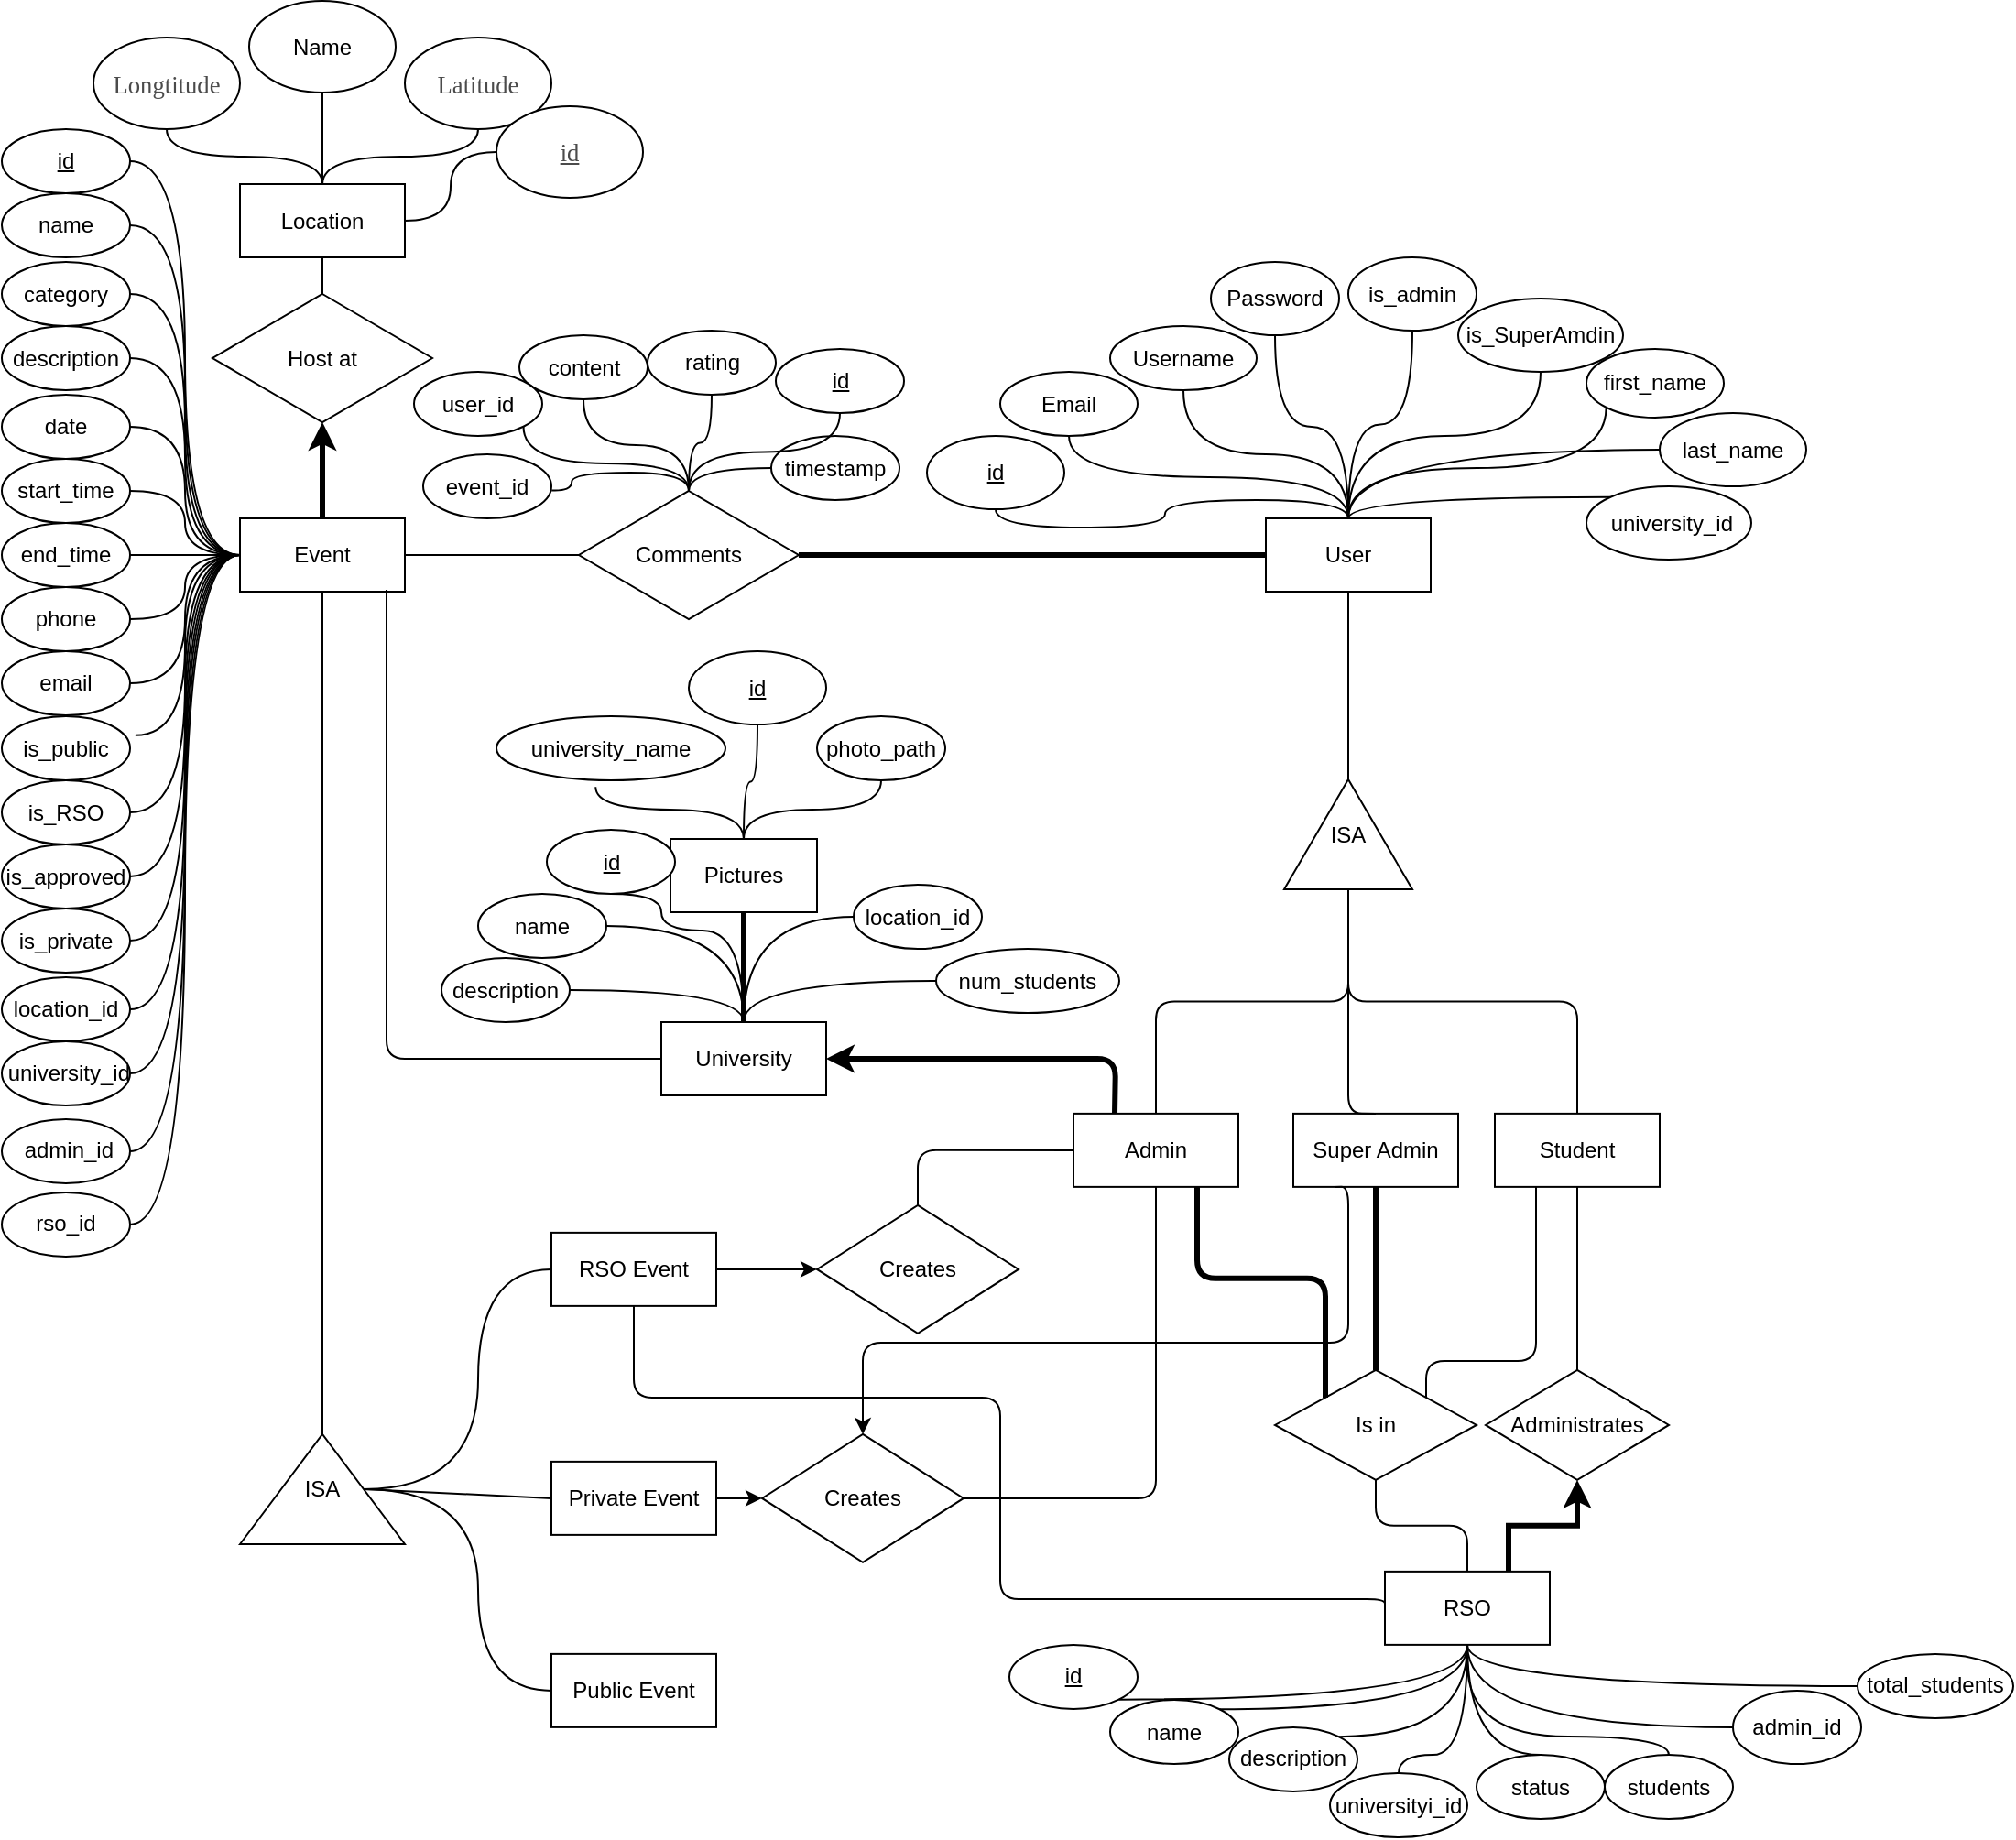 <mxfile version="14.6.1" type="github">
  <diagram id="n__AT01gdNv5Tcwq3zgV" name="Page-1">
    <mxGraphModel dx="1673" dy="867" grid="1" gridSize="10" guides="1" tooltips="1" connect="1" arrows="1" fold="1" page="1" pageScale="1" pageWidth="850" pageHeight="1100" math="0" shadow="0">
      <root>
        <mxCell id="0" />
        <mxCell id="1" parent="0" />
        <mxCell id="HFHnMpVE2H_I2ADA_7cu-1" value="Location" style="rounded=0;whiteSpace=wrap;html=1;" parent="1" vertex="1">
          <mxGeometry x="350" y="242.5" width="90" height="40" as="geometry" />
        </mxCell>
        <mxCell id="xkHRu5mZXhB25lOGi500-82" style="edgeStyle=elbowEdgeStyle;rounded=0;orthogonalLoop=1;jettySize=auto;elbow=vertical;html=1;entryX=0.5;entryY=1;entryDx=0;entryDy=0;strokeWidth=3;fillColor=#001933;" parent="1" source="HFHnMpVE2H_I2ADA_7cu-2" target="HFHnMpVE2H_I2ADA_7cu-18" edge="1">
          <mxGeometry relative="1" as="geometry" />
        </mxCell>
        <mxCell id="HFHnMpVE2H_I2ADA_7cu-2" value="Event" style="rounded=0;whiteSpace=wrap;html=1;" parent="1" vertex="1">
          <mxGeometry x="350" y="425" width="90" height="40" as="geometry" />
        </mxCell>
        <mxCell id="HFHnMpVE2H_I2ADA_7cu-4" value="Public Event" style="rounded=0;whiteSpace=wrap;html=1;" parent="1" vertex="1">
          <mxGeometry x="520" y="1044.94" width="90" height="40" as="geometry" />
        </mxCell>
        <mxCell id="HFHnMpVE2H_I2ADA_7cu-5" style="edgeStyle=orthogonalEdgeStyle;rounded=0;orthogonalLoop=1;jettySize=auto;html=1;fillColor=#001933;" parent="1" source="HFHnMpVE2H_I2ADA_7cu-6" target="HFHnMpVE2H_I2ADA_7cu-21" edge="1">
          <mxGeometry relative="1" as="geometry" />
        </mxCell>
        <mxCell id="HFHnMpVE2H_I2ADA_7cu-6" value="RSO Event" style="rounded=0;whiteSpace=wrap;html=1;" parent="1" vertex="1">
          <mxGeometry x="520" y="814.94" width="90" height="40" as="geometry" />
        </mxCell>
        <mxCell id="HFHnMpVE2H_I2ADA_7cu-7" value="Admin" style="rounded=0;whiteSpace=wrap;html=1;" parent="1" vertex="1">
          <mxGeometry x="805" y="749.94" width="90" height="40" as="geometry" />
        </mxCell>
        <mxCell id="HFHnMpVE2H_I2ADA_7cu-9" value="Private Event" style="rounded=0;whiteSpace=wrap;html=1;" parent="1" vertex="1">
          <mxGeometry x="520" y="939.94" width="90" height="40" as="geometry" />
        </mxCell>
        <mxCell id="HFHnMpVE2H_I2ADA_7cu-10" value="User" style="rounded=0;whiteSpace=wrap;html=1;" parent="1" vertex="1">
          <mxGeometry x="910" y="425" width="90" height="40" as="geometry" />
        </mxCell>
        <mxCell id="HFHnMpVE2H_I2ADA_7cu-11" value="Super Admin" style="rounded=0;whiteSpace=wrap;html=1;" parent="1" vertex="1">
          <mxGeometry x="925" y="749.94" width="90" height="40" as="geometry" />
        </mxCell>
        <mxCell id="HFHnMpVE2H_I2ADA_7cu-12" value="Student" style="rounded=0;whiteSpace=wrap;html=1;" parent="1" vertex="1">
          <mxGeometry x="1035" y="749.94" width="90" height="40" as="geometry" />
        </mxCell>
        <mxCell id="HFHnMpVE2H_I2ADA_7cu-13" style="edgeStyle=orthogonalEdgeStyle;rounded=0;orthogonalLoop=1;jettySize=auto;html=1;entryX=0.5;entryY=1;entryDx=0;entryDy=0;exitX=0.75;exitY=0;exitDx=0;exitDy=0;strokeWidth=3;" parent="1" source="HFHnMpVE2H_I2ADA_7cu-14" target="HFHnMpVE2H_I2ADA_7cu-23" edge="1">
          <mxGeometry relative="1" as="geometry" />
        </mxCell>
        <mxCell id="HFHnMpVE2H_I2ADA_7cu-14" value="RSO" style="rounded=0;whiteSpace=wrap;html=1;" parent="1" vertex="1">
          <mxGeometry x="975" y="999.94" width="90" height="40" as="geometry" />
        </mxCell>
        <mxCell id="HFHnMpVE2H_I2ADA_7cu-15" value="University" style="rounded=0;whiteSpace=wrap;html=1;" parent="1" vertex="1">
          <mxGeometry x="580" y="700" width="90" height="40" as="geometry" />
        </mxCell>
        <mxCell id="HFHnMpVE2H_I2ADA_7cu-16" value="ISA" style="triangle;whiteSpace=wrap;html=1;direction=north;" parent="1" vertex="1">
          <mxGeometry x="350" y="924.94" width="90" height="60.06" as="geometry" />
        </mxCell>
        <mxCell id="HFHnMpVE2H_I2ADA_7cu-17" value="ISA" style="triangle;whiteSpace=wrap;html=1;direction=north;" parent="1" vertex="1">
          <mxGeometry x="920" y="567.5" width="70" height="60" as="geometry" />
        </mxCell>
        <mxCell id="HFHnMpVE2H_I2ADA_7cu-18" value="Host at" style="rhombus;whiteSpace=wrap;html=1;" parent="1" vertex="1">
          <mxGeometry x="335" y="302.5" width="120" height="70" as="geometry" />
        </mxCell>
        <mxCell id="HFHnMpVE2H_I2ADA_7cu-19" value="Comments" style="rhombus;whiteSpace=wrap;html=1;" parent="1" vertex="1">
          <mxGeometry x="535" y="410" width="120" height="70" as="geometry" />
        </mxCell>
        <mxCell id="HFHnMpVE2H_I2ADA_7cu-20" value="Creates" style="rhombus;whiteSpace=wrap;html=1;" parent="1" vertex="1">
          <mxGeometry x="635" y="924.94" width="110" height="70" as="geometry" />
        </mxCell>
        <mxCell id="HFHnMpVE2H_I2ADA_7cu-21" value="Creates" style="rhombus;whiteSpace=wrap;html=1;" parent="1" vertex="1">
          <mxGeometry x="665" y="799.94" width="110" height="70" as="geometry" />
        </mxCell>
        <mxCell id="HFHnMpVE2H_I2ADA_7cu-22" value="Is in" style="rhombus;whiteSpace=wrap;html=1;" parent="1" vertex="1">
          <mxGeometry x="915" y="889.94" width="110" height="60" as="geometry" />
        </mxCell>
        <mxCell id="HFHnMpVE2H_I2ADA_7cu-23" value="Administrates" style="rhombus;whiteSpace=wrap;html=1;" parent="1" vertex="1">
          <mxGeometry x="1030" y="889.94" width="100" height="60" as="geometry" />
        </mxCell>
        <mxCell id="HFHnMpVE2H_I2ADA_7cu-25" value="&lt;span style=&quot;font-family: &amp;#34;noto_regular&amp;#34; ; color: rgb(75 , 75 , 75) ; font-size: 10pt&quot;&gt;Longtitude&lt;/span&gt;" style="ellipse;whiteSpace=wrap;html=1;" parent="1" vertex="1">
          <mxGeometry x="270" y="162.5" width="80" height="50" as="geometry" />
        </mxCell>
        <mxCell id="HFHnMpVE2H_I2ADA_7cu-26" value="&lt;span style=&quot;font-family: &amp;#34;noto_regular&amp;#34; ; color: rgb(75 , 75 , 75) ; font-size: 10pt&quot;&gt;Latitude&lt;/span&gt;" style="ellipse;whiteSpace=wrap;html=1;" parent="1" vertex="1">
          <mxGeometry x="440" y="162.5" width="80" height="50" as="geometry" />
        </mxCell>
        <mxCell id="HFHnMpVE2H_I2ADA_7cu-30" value="Email" style="ellipse;whiteSpace=wrap;html=1;" parent="1" vertex="1">
          <mxGeometry x="765" y="345" width="75" height="35" as="geometry" />
        </mxCell>
        <mxCell id="HFHnMpVE2H_I2ADA_7cu-32" value="Username" style="ellipse;whiteSpace=wrap;html=1;" parent="1" vertex="1">
          <mxGeometry x="825" y="320" width="80" height="35" as="geometry" />
        </mxCell>
        <mxCell id="HFHnMpVE2H_I2ADA_7cu-33" value="&lt;u&gt;id&lt;/u&gt;" style="ellipse;whiteSpace=wrap;html=1;" parent="1" vertex="1">
          <mxGeometry x="725" y="380" width="75" height="40" as="geometry" />
        </mxCell>
        <mxCell id="HFHnMpVE2H_I2ADA_7cu-34" value="Name" style="ellipse;whiteSpace=wrap;html=1;" parent="1" vertex="1">
          <mxGeometry x="355" y="142.5" width="80" height="50" as="geometry" />
        </mxCell>
        <mxCell id="HFHnMpVE2H_I2ADA_7cu-35" value="Password" style="ellipse;whiteSpace=wrap;html=1;" parent="1" vertex="1">
          <mxGeometry x="880" y="285" width="70" height="40" as="geometry" />
        </mxCell>
        <mxCell id="HFHnMpVE2H_I2ADA_7cu-36" style="edgeStyle=orthogonalEdgeStyle;rounded=0;orthogonalLoop=1;jettySize=auto;html=1;exitX=0.5;exitY=1;exitDx=0;exitDy=0;" parent="1" edge="1">
          <mxGeometry relative="1" as="geometry">
            <mxPoint x="280" y="345" as="sourcePoint" />
            <mxPoint x="280" y="345" as="targetPoint" />
          </mxGeometry>
        </mxCell>
        <mxCell id="HFHnMpVE2H_I2ADA_7cu-37" value="" style="endArrow=none;html=1;exitX=0.5;exitY=0;exitDx=0;exitDy=0;entryX=0.5;entryY=1;entryDx=0;entryDy=0;edgeStyle=orthogonalEdgeStyle;curved=1;" parent="1" source="HFHnMpVE2H_I2ADA_7cu-10" target="HFHnMpVE2H_I2ADA_7cu-32" edge="1">
          <mxGeometry width="50" height="50" relative="1" as="geometry">
            <mxPoint x="505" y="495" as="sourcePoint" />
            <mxPoint x="555" y="445" as="targetPoint" />
          </mxGeometry>
        </mxCell>
        <mxCell id="HFHnMpVE2H_I2ADA_7cu-38" value="" style="endArrow=none;html=1;exitX=0.5;exitY=0;exitDx=0;exitDy=0;entryX=0.5;entryY=1;entryDx=0;entryDy=0;edgeStyle=orthogonalEdgeStyle;curved=1;" parent="1" source="HFHnMpVE2H_I2ADA_7cu-10" target="HFHnMpVE2H_I2ADA_7cu-35" edge="1">
          <mxGeometry width="50" height="50" relative="1" as="geometry">
            <mxPoint x="925" y="435" as="sourcePoint" />
            <mxPoint x="960" y="345" as="targetPoint" />
          </mxGeometry>
        </mxCell>
        <mxCell id="HFHnMpVE2H_I2ADA_7cu-39" value="" style="endArrow=none;html=1;exitX=0.5;exitY=1;exitDx=0;exitDy=0;entryX=0.5;entryY=0;entryDx=0;entryDy=0;edgeStyle=orthogonalEdgeStyle;curved=1;" parent="1" source="HFHnMpVE2H_I2ADA_7cu-30" target="HFHnMpVE2H_I2ADA_7cu-10" edge="1">
          <mxGeometry width="50" height="50" relative="1" as="geometry">
            <mxPoint x="795" y="365" as="sourcePoint" />
            <mxPoint x="830" y="275" as="targetPoint" />
          </mxGeometry>
        </mxCell>
        <mxCell id="HFHnMpVE2H_I2ADA_7cu-40" value="" style="endArrow=none;html=1;exitX=0.5;exitY=1;exitDx=0;exitDy=0;entryX=0.5;entryY=0;entryDx=0;entryDy=0;edgeStyle=orthogonalEdgeStyle;curved=1;" parent="1" source="HFHnMpVE2H_I2ADA_7cu-33" target="HFHnMpVE2H_I2ADA_7cu-10" edge="1">
          <mxGeometry width="50" height="50" relative="1" as="geometry">
            <mxPoint x="755" y="415" as="sourcePoint" />
            <mxPoint x="790" y="325" as="targetPoint" />
          </mxGeometry>
        </mxCell>
        <mxCell id="HFHnMpVE2H_I2ADA_7cu-41" value="" style="endArrow=none;html=1;exitX=0.5;exitY=0;exitDx=0;exitDy=0;entryX=0.5;entryY=1;entryDx=0;entryDy=0;edgeStyle=orthogonalEdgeStyle;curved=1;" parent="1" source="HFHnMpVE2H_I2ADA_7cu-1" target="HFHnMpVE2H_I2ADA_7cu-34" edge="1">
          <mxGeometry width="50" height="50" relative="1" as="geometry">
            <mxPoint x="280" y="252.5" as="sourcePoint" />
            <mxPoint x="315" y="162.5" as="targetPoint" />
          </mxGeometry>
        </mxCell>
        <mxCell id="HFHnMpVE2H_I2ADA_7cu-42" value="" style="endArrow=none;html=1;exitX=0.5;exitY=0;exitDx=0;exitDy=0;entryX=0.5;entryY=1;entryDx=0;entryDy=0;edgeStyle=orthogonalEdgeStyle;curved=1;" parent="1" source="HFHnMpVE2H_I2ADA_7cu-1" target="HFHnMpVE2H_I2ADA_7cu-26" edge="1">
          <mxGeometry width="50" height="50" relative="1" as="geometry">
            <mxPoint x="450" y="252.5" as="sourcePoint" />
            <mxPoint x="485" y="162.5" as="targetPoint" />
          </mxGeometry>
        </mxCell>
        <mxCell id="HFHnMpVE2H_I2ADA_7cu-43" value="" style="endArrow=none;html=1;exitX=0.5;exitY=0;exitDx=0;exitDy=0;edgeStyle=orthogonalEdgeStyle;curved=1;entryX=0.5;entryY=1;entryDx=0;entryDy=0;" parent="1" source="HFHnMpVE2H_I2ADA_7cu-1" target="HFHnMpVE2H_I2ADA_7cu-25" edge="1">
          <mxGeometry width="50" height="50" relative="1" as="geometry">
            <mxPoint x="240" y="282.5" as="sourcePoint" />
            <mxPoint x="340" y="222.5" as="targetPoint" />
          </mxGeometry>
        </mxCell>
        <mxCell id="HFHnMpVE2H_I2ADA_7cu-44" value="" style="endArrow=none;html=1;exitX=0.5;exitY=0;exitDx=0;exitDy=0;entryX=0.5;entryY=1;entryDx=0;entryDy=0;edgeStyle=orthogonalEdgeStyle;curved=1;" parent="1" source="HFHnMpVE2H_I2ADA_7cu-18" target="HFHnMpVE2H_I2ADA_7cu-1" edge="1">
          <mxGeometry width="50" height="50" relative="1" as="geometry">
            <mxPoint x="520" y="242.5" as="sourcePoint" />
            <mxPoint x="555" y="152.5" as="targetPoint" />
          </mxGeometry>
        </mxCell>
        <mxCell id="HFHnMpVE2H_I2ADA_7cu-46" value="" style="endArrow=none;html=1;exitX=1;exitY=0.5;exitDx=0;exitDy=0;entryX=0;entryY=0.5;entryDx=0;entryDy=0;edgeStyle=orthogonalEdgeStyle;curved=1;" parent="1" source="vq5s8mBlksLQqWaTSrM9-59" target="HFHnMpVE2H_I2ADA_7cu-2" edge="1">
          <mxGeometry width="50" height="50" relative="1" as="geometry">
            <mxPoint x="265" y="285.0" as="sourcePoint" />
            <mxPoint x="315" y="260" as="targetPoint" />
          </mxGeometry>
        </mxCell>
        <mxCell id="HFHnMpVE2H_I2ADA_7cu-47" value="" style="endArrow=none;html=1;exitX=0;exitY=0.5;exitDx=0;exitDy=0;entryX=1;entryY=0.5;entryDx=0;entryDy=0;edgeStyle=orthogonalEdgeStyle;curved=1;" parent="1" source="HFHnMpVE2H_I2ADA_7cu-2" target="vq5s8mBlksLQqWaTSrM9-58" edge="1">
          <mxGeometry width="50" height="50" relative="1" as="geometry">
            <mxPoint x="310" y="410" as="sourcePoint" />
            <mxPoint x="260" y="335" as="targetPoint" />
          </mxGeometry>
        </mxCell>
        <mxCell id="HFHnMpVE2H_I2ADA_7cu-48" value="" style="endArrow=none;html=1;exitX=1;exitY=0.5;exitDx=0;exitDy=0;entryX=0;entryY=0.5;entryDx=0;entryDy=0;edgeStyle=orthogonalEdgeStyle;curved=1;" parent="1" source="vq5s8mBlksLQqWaTSrM9-57" target="HFHnMpVE2H_I2ADA_7cu-2" edge="1">
          <mxGeometry width="50" height="50" relative="1" as="geometry">
            <mxPoint x="260" y="390" as="sourcePoint" />
            <mxPoint x="325" y="320" as="targetPoint" />
          </mxGeometry>
        </mxCell>
        <mxCell id="HFHnMpVE2H_I2ADA_7cu-49" value="" style="endArrow=none;html=1;exitX=1;exitY=0.5;exitDx=0;exitDy=0;entryX=0;entryY=0.5;entryDx=0;entryDy=0;edgeStyle=orthogonalEdgeStyle;curved=1;" parent="1" source="vq5s8mBlksLQqWaTSrM9-55" target="HFHnMpVE2H_I2ADA_7cu-2" edge="1">
          <mxGeometry width="50" height="50" relative="1" as="geometry">
            <mxPoint x="270.04" y="479.0" as="sourcePoint" />
            <mxPoint x="365" y="370" as="targetPoint" />
          </mxGeometry>
        </mxCell>
        <mxCell id="HFHnMpVE2H_I2ADA_7cu-50" value="" style="endArrow=none;html=1;exitX=1;exitY=0.5;exitDx=0;exitDy=0;entryX=0;entryY=0.5;entryDx=0;entryDy=0;edgeStyle=orthogonalEdgeStyle;curved=1;" parent="1" source="vq5s8mBlksLQqWaTSrM9-56" target="HFHnMpVE2H_I2ADA_7cu-2" edge="1">
          <mxGeometry width="50" height="50" relative="1" as="geometry">
            <mxPoint x="265" y="445" as="sourcePoint" />
            <mxPoint x="335" y="340" as="targetPoint" />
          </mxGeometry>
        </mxCell>
        <mxCell id="HFHnMpVE2H_I2ADA_7cu-51" value="" style="endArrow=none;html=1;exitX=1;exitY=0.5;exitDx=0;exitDy=0;entryX=0.5;entryY=1;entryDx=0;entryDy=0;edgeStyle=orthogonalEdgeStyle;curved=1;" parent="1" source="HFHnMpVE2H_I2ADA_7cu-16" target="HFHnMpVE2H_I2ADA_7cu-2" edge="1">
          <mxGeometry width="50" height="50" relative="1" as="geometry">
            <mxPoint x="370" y="450" as="sourcePoint" />
            <mxPoint x="405" y="360" as="targetPoint" />
          </mxGeometry>
        </mxCell>
        <mxCell id="HFHnMpVE2H_I2ADA_7cu-52" value="" style="endArrow=none;html=1;exitX=1;exitY=0.5;exitDx=0;exitDy=0;edgeStyle=orthogonalEdgeStyle;curved=1;" parent="1" source="HFHnMpVE2H_I2ADA_7cu-2" target="HFHnMpVE2H_I2ADA_7cu-19" edge="1">
          <mxGeometry width="50" height="50" relative="1" as="geometry">
            <mxPoint x="480" y="410" as="sourcePoint" />
            <mxPoint x="515" y="320" as="targetPoint" />
          </mxGeometry>
        </mxCell>
        <mxCell id="HFHnMpVE2H_I2ADA_7cu-53" value="" style="endArrow=none;html=1;exitX=1;exitY=0.5;exitDx=0;exitDy=0;entryX=0;entryY=0.5;entryDx=0;entryDy=0;edgeStyle=orthogonalEdgeStyle;curved=1;strokeWidth=3;" parent="1" source="HFHnMpVE2H_I2ADA_7cu-19" target="HFHnMpVE2H_I2ADA_7cu-10" edge="1">
          <mxGeometry width="50" height="50" relative="1" as="geometry">
            <mxPoint x="700" y="390" as="sourcePoint" />
            <mxPoint x="735" y="300" as="targetPoint" />
          </mxGeometry>
        </mxCell>
        <mxCell id="HFHnMpVE2H_I2ADA_7cu-54" value="" style="endArrow=none;html=1;entryX=1;entryY=0.5;entryDx=0;entryDy=0;edgeStyle=orthogonalEdgeStyle;curved=1;exitX=0.5;exitY=1;exitDx=0;exitDy=0;" parent="1" source="HFHnMpVE2H_I2ADA_7cu-10" target="HFHnMpVE2H_I2ADA_7cu-17" edge="1">
          <mxGeometry width="50" height="50" relative="1" as="geometry">
            <mxPoint x="845" y="438" as="sourcePoint" />
            <mxPoint x="875" y="360" as="targetPoint" />
          </mxGeometry>
        </mxCell>
        <mxCell id="HFHnMpVE2H_I2ADA_7cu-55" value="" style="endArrow=none;html=1;exitX=0.5;exitY=0;exitDx=0;exitDy=0;entryX=0;entryY=0.5;entryDx=0;entryDy=0;edgeStyle=orthogonalEdgeStyle;" parent="1" source="HFHnMpVE2H_I2ADA_7cu-11" target="HFHnMpVE2H_I2ADA_7cu-17" edge="1">
          <mxGeometry width="50" height="50" relative="1" as="geometry">
            <mxPoint x="950" y="595" as="sourcePoint" />
            <mxPoint x="985" y="505" as="targetPoint" />
            <Array as="points">
              <mxPoint x="955" y="700" />
              <mxPoint x="955" y="700" />
            </Array>
          </mxGeometry>
        </mxCell>
        <mxCell id="HFHnMpVE2H_I2ADA_7cu-56" value="" style="endArrow=none;html=1;exitX=0.5;exitY=0;exitDx=0;exitDy=0;entryX=0;entryY=0.5;entryDx=0;entryDy=0;edgeStyle=orthogonalEdgeStyle;" parent="1" source="HFHnMpVE2H_I2ADA_7cu-7" target="HFHnMpVE2H_I2ADA_7cu-17" edge="1">
          <mxGeometry width="50" height="50" relative="1" as="geometry">
            <mxPoint x="850" y="595" as="sourcePoint" />
            <mxPoint x="885" y="505" as="targetPoint" />
          </mxGeometry>
        </mxCell>
        <mxCell id="HFHnMpVE2H_I2ADA_7cu-57" value="" style="endArrow=none;html=1;exitX=0.5;exitY=0;exitDx=0;exitDy=0;entryX=0;entryY=0.5;entryDx=0;entryDy=0;edgeStyle=orthogonalEdgeStyle;" parent="1" source="HFHnMpVE2H_I2ADA_7cu-12" target="HFHnMpVE2H_I2ADA_7cu-17" edge="1">
          <mxGeometry width="50" height="50" relative="1" as="geometry">
            <mxPoint x="1070" y="555" as="sourcePoint" />
            <mxPoint x="1105" y="465" as="targetPoint" />
          </mxGeometry>
        </mxCell>
        <mxCell id="HFHnMpVE2H_I2ADA_7cu-58" value="" style="endArrow=none;html=1;exitX=1;exitY=0;exitDx=0;exitDy=0;entryX=0.25;entryY=1;entryDx=0;entryDy=0;edgeStyle=orthogonalEdgeStyle;" parent="1" source="HFHnMpVE2H_I2ADA_7cu-22" target="HFHnMpVE2H_I2ADA_7cu-12" edge="1">
          <mxGeometry width="50" height="50" relative="1" as="geometry">
            <mxPoint x="1045" y="819.94" as="sourcePoint" />
            <mxPoint x="1080" y="729.94" as="targetPoint" />
            <Array as="points">
              <mxPoint x="998" y="884.94" />
              <mxPoint x="1058" y="884.94" />
            </Array>
          </mxGeometry>
        </mxCell>
        <mxCell id="HFHnMpVE2H_I2ADA_7cu-59" value="" style="endArrow=none;html=1;exitX=0.5;exitY=1;exitDx=0;exitDy=0;entryX=0.5;entryY=0;entryDx=0;entryDy=0;edgeStyle=orthogonalEdgeStyle;" parent="1" source="HFHnMpVE2H_I2ADA_7cu-12" target="HFHnMpVE2H_I2ADA_7cu-23" edge="1">
          <mxGeometry width="50" height="50" relative="1" as="geometry">
            <mxPoint x="1115" y="799.94" as="sourcePoint" />
            <mxPoint x="1150" y="709.94" as="targetPoint" />
          </mxGeometry>
        </mxCell>
        <mxCell id="HFHnMpVE2H_I2ADA_7cu-60" value="" style="endArrow=none;html=1;exitX=0.5;exitY=0;exitDx=0;exitDy=0;entryX=0.5;entryY=1;entryDx=0;entryDy=0;edgeStyle=orthogonalEdgeStyle;" parent="1" source="HFHnMpVE2H_I2ADA_7cu-14" target="HFHnMpVE2H_I2ADA_7cu-22" edge="1">
          <mxGeometry width="50" height="50" relative="1" as="geometry">
            <mxPoint x="1045" y="929.94" as="sourcePoint" />
            <mxPoint x="1080" y="839.94" as="targetPoint" />
          </mxGeometry>
        </mxCell>
        <mxCell id="HFHnMpVE2H_I2ADA_7cu-65" value="" style="endArrow=none;html=1;exitX=0.5;exitY=0;exitDx=0;exitDy=0;entryX=0.5;entryY=1;entryDx=0;entryDy=0;edgeStyle=orthogonalEdgeStyle;fillColor=#001933;strokeWidth=3;" parent="1" source="HFHnMpVE2H_I2ADA_7cu-22" target="HFHnMpVE2H_I2ADA_7cu-11" edge="1">
          <mxGeometry width="50" height="50" relative="1" as="geometry">
            <mxPoint x="915" y="819.94" as="sourcePoint" />
            <mxPoint x="950" y="729.94" as="targetPoint" />
          </mxGeometry>
        </mxCell>
        <mxCell id="HFHnMpVE2H_I2ADA_7cu-66" value="" style="endArrow=none;html=1;exitX=0;exitY=0.5;exitDx=0;exitDy=0;entryX=0.5;entryY=1;entryDx=0;entryDy=0;edgeStyle=orthogonalEdgeStyle;" parent="1" source="HFHnMpVE2H_I2ADA_7cu-14" target="HFHnMpVE2H_I2ADA_7cu-6" edge="1">
          <mxGeometry width="50" height="50" relative="1" as="geometry">
            <mxPoint x="635" y="814.94" as="sourcePoint" />
            <mxPoint x="585" y="724.94" as="targetPoint" />
            <Array as="points">
              <mxPoint x="975" y="1014.94" />
              <mxPoint x="765" y="1014.94" />
              <mxPoint x="765" y="904.94" />
              <mxPoint x="565" y="904.94" />
            </Array>
          </mxGeometry>
        </mxCell>
        <mxCell id="vq5s8mBlksLQqWaTSrM9-9" value="" style="endArrow=classic;html=1;entryX=1;entryY=0.5;entryDx=0;entryDy=0;exitX=0.25;exitY=0;exitDx=0;exitDy=0;bold=1;fillColor=#001933;strokeWidth=3;" parent="1" source="HFHnMpVE2H_I2ADA_7cu-7" target="HFHnMpVE2H_I2ADA_7cu-15" edge="1">
          <mxGeometry width="50" height="50" relative="1" as="geometry">
            <mxPoint x="850" y="750" as="sourcePoint" />
            <mxPoint x="890" y="585" as="targetPoint" />
            <Array as="points">
              <mxPoint x="828" y="720" />
            </Array>
          </mxGeometry>
        </mxCell>
        <mxCell id="vq5s8mBlksLQqWaTSrM9-10" value="" style="endArrow=none;html=1;exitX=0.75;exitY=1;exitDx=0;exitDy=0;entryX=0;entryY=0;entryDx=0;entryDy=0;edgeStyle=orthogonalEdgeStyle;strokeWidth=3;" parent="1" source="HFHnMpVE2H_I2ADA_7cu-7" target="HFHnMpVE2H_I2ADA_7cu-22" edge="1">
          <mxGeometry width="50" height="50" relative="1" as="geometry">
            <mxPoint x="845" y="779.94" as="sourcePoint" />
            <mxPoint x="895" y="729.94" as="targetPoint" />
          </mxGeometry>
        </mxCell>
        <mxCell id="vq5s8mBlksLQqWaTSrM9-12" value="" style="endArrow=classic;html=1;exitX=1;exitY=0.5;exitDx=0;exitDy=0;entryX=0;entryY=0.5;entryDx=0;entryDy=0;" parent="1" source="HFHnMpVE2H_I2ADA_7cu-9" target="HFHnMpVE2H_I2ADA_7cu-20" edge="1">
          <mxGeometry width="50" height="50" relative="1" as="geometry">
            <mxPoint x="725" y="964.94" as="sourcePoint" />
            <mxPoint x="775" y="914.94" as="targetPoint" />
          </mxGeometry>
        </mxCell>
        <mxCell id="vq5s8mBlksLQqWaTSrM9-17" value="" style="endArrow=none;html=1;exitX=0.5;exitY=1;exitDx=0;exitDy=0;entryX=0;entryY=0.5;entryDx=0;entryDy=0;edgeStyle=orthogonalEdgeStyle;curved=1;" parent="1" source="HFHnMpVE2H_I2ADA_7cu-16" target="HFHnMpVE2H_I2ADA_7cu-6" edge="1">
          <mxGeometry width="50" height="50" relative="1" as="geometry">
            <mxPoint x="725" y="1064.94" as="sourcePoint" />
            <mxPoint x="775" y="1014.94" as="targetPoint" />
          </mxGeometry>
        </mxCell>
        <mxCell id="vq5s8mBlksLQqWaTSrM9-18" value="" style="endArrow=none;html=1;exitX=0.5;exitY=1;exitDx=0;exitDy=0;entryX=0;entryY=0.5;entryDx=0;entryDy=0;" parent="1" source="HFHnMpVE2H_I2ADA_7cu-16" target="HFHnMpVE2H_I2ADA_7cu-9" edge="1">
          <mxGeometry width="50" height="50" relative="1" as="geometry">
            <mxPoint x="725" y="1064.94" as="sourcePoint" />
            <mxPoint x="775" y="1014.94" as="targetPoint" />
          </mxGeometry>
        </mxCell>
        <mxCell id="vq5s8mBlksLQqWaTSrM9-20" value="" style="endArrow=none;html=1;exitX=0.5;exitY=1;exitDx=0;exitDy=0;entryX=0;entryY=0.5;entryDx=0;entryDy=0;edgeStyle=orthogonalEdgeStyle;curved=1;" parent="1" source="HFHnMpVE2H_I2ADA_7cu-16" target="HFHnMpVE2H_I2ADA_7cu-4" edge="1">
          <mxGeometry width="50" height="50" relative="1" as="geometry">
            <mxPoint x="725" y="1064.94" as="sourcePoint" />
            <mxPoint x="775" y="1014.94" as="targetPoint" />
          </mxGeometry>
        </mxCell>
        <mxCell id="vq5s8mBlksLQqWaTSrM9-21" value="" style="endArrow=none;html=1;exitX=0.5;exitY=0;exitDx=0;exitDy=0;entryX=0;entryY=0.5;entryDx=0;entryDy=0;edgeStyle=orthogonalEdgeStyle;" parent="1" source="HFHnMpVE2H_I2ADA_7cu-21" target="HFHnMpVE2H_I2ADA_7cu-7" edge="1">
          <mxGeometry width="50" height="50" relative="1" as="geometry">
            <mxPoint x="725" y="1064.94" as="sourcePoint" />
            <mxPoint x="775" y="1014.94" as="targetPoint" />
            <Array as="points">
              <mxPoint x="720" y="770" />
            </Array>
          </mxGeometry>
        </mxCell>
        <mxCell id="vq5s8mBlksLQqWaTSrM9-22" value="" style="endArrow=none;html=1;exitX=1;exitY=0.5;exitDx=0;exitDy=0;entryX=0.5;entryY=1;entryDx=0;entryDy=0;" parent="1" source="HFHnMpVE2H_I2ADA_7cu-20" target="HFHnMpVE2H_I2ADA_7cu-7" edge="1">
          <mxGeometry width="50" height="50" relative="1" as="geometry">
            <mxPoint x="725" y="1064.94" as="sourcePoint" />
            <mxPoint x="775" y="1014.94" as="targetPoint" />
            <Array as="points">
              <mxPoint x="850" y="959.94" />
            </Array>
          </mxGeometry>
        </mxCell>
        <mxCell id="vq5s8mBlksLQqWaTSrM9-23" value="" style="endArrow=classic;html=1;exitX=0.25;exitY=1;exitDx=0;exitDy=0;entryX=0.5;entryY=0;entryDx=0;entryDy=0;edgeStyle=orthogonalEdgeStyle;" parent="1" source="HFHnMpVE2H_I2ADA_7cu-11" target="HFHnMpVE2H_I2ADA_7cu-20" edge="1">
          <mxGeometry width="50" height="50" relative="1" as="geometry">
            <mxPoint x="265" y="884.94" as="sourcePoint" />
            <mxPoint x="315" y="834.94" as="targetPoint" />
            <Array as="points">
              <mxPoint x="955" y="789.94" />
              <mxPoint x="955" y="874.94" />
              <mxPoint x="690" y="874.94" />
            </Array>
          </mxGeometry>
        </mxCell>
        <mxCell id="vq5s8mBlksLQqWaTSrM9-24" value="" style="endArrow=none;html=1;entryX=0;entryY=0.5;entryDx=0;entryDy=0;" parent="1" target="HFHnMpVE2H_I2ADA_7cu-15" edge="1">
          <mxGeometry width="50" height="50" relative="1" as="geometry">
            <mxPoint x="430" y="464" as="sourcePoint" />
            <mxPoint x="428" y="700" as="targetPoint" />
            <Array as="points">
              <mxPoint x="430" y="720" />
            </Array>
          </mxGeometry>
        </mxCell>
        <mxCell id="vq5s8mBlksLQqWaTSrM9-25" value="is_admin" style="ellipse;whiteSpace=wrap;html=1;" parent="1" vertex="1">
          <mxGeometry x="955" y="282.5" width="70" height="40" as="geometry" />
        </mxCell>
        <mxCell id="vq5s8mBlksLQqWaTSrM9-26" value="is_SuperAmdin" style="ellipse;whiteSpace=wrap;html=1;" parent="1" vertex="1">
          <mxGeometry x="1015" y="305" width="90" height="40" as="geometry" />
        </mxCell>
        <mxCell id="vq5s8mBlksLQqWaTSrM9-29" value="" style="endArrow=none;html=1;exitX=0.5;exitY=0;exitDx=0;exitDy=0;entryX=0.5;entryY=1;entryDx=0;entryDy=0;edgeStyle=orthogonalEdgeStyle;curved=1;" parent="1" source="HFHnMpVE2H_I2ADA_7cu-10" target="vq5s8mBlksLQqWaTSrM9-25" edge="1">
          <mxGeometry width="50" height="50" relative="1" as="geometry">
            <mxPoint x="825" y="465" as="sourcePoint" />
            <mxPoint x="875" y="415" as="targetPoint" />
          </mxGeometry>
        </mxCell>
        <mxCell id="vq5s8mBlksLQqWaTSrM9-30" value="" style="endArrow=none;html=1;entryX=0.5;entryY=1;entryDx=0;entryDy=0;edgeStyle=orthogonalEdgeStyle;curved=1;" parent="1" target="vq5s8mBlksLQqWaTSrM9-26" edge="1">
          <mxGeometry width="50" height="50" relative="1" as="geometry">
            <mxPoint x="955" y="425" as="sourcePoint" />
            <mxPoint x="1155" y="435" as="targetPoint" />
            <Array as="points">
              <mxPoint x="955" y="380" />
              <mxPoint x="1060" y="380" />
            </Array>
          </mxGeometry>
        </mxCell>
        <mxCell id="vq5s8mBlksLQqWaTSrM9-32" value="location_id" style="ellipse;whiteSpace=wrap;html=1;" parent="1" vertex="1">
          <mxGeometry x="685" y="625" width="70" height="35" as="geometry" />
        </mxCell>
        <mxCell id="vq5s8mBlksLQqWaTSrM9-34" value="photo_path" style="ellipse;whiteSpace=wrap;html=1;" parent="1" vertex="1">
          <mxGeometry x="665" y="533" width="70" height="35" as="geometry" />
        </mxCell>
        <mxCell id="vq5s8mBlksLQqWaTSrM9-35" value="university_name" style="ellipse;whiteSpace=wrap;html=1;" parent="1" vertex="1">
          <mxGeometry x="490" y="533" width="125" height="35" as="geometry" />
        </mxCell>
        <mxCell id="vq5s8mBlksLQqWaTSrM9-36" value="num_students" style="ellipse;whiteSpace=wrap;html=1;" parent="1" vertex="1">
          <mxGeometry x="730" y="660" width="100" height="35" as="geometry" />
        </mxCell>
        <mxCell id="vq5s8mBlksLQqWaTSrM9-38" value="total_students" style="ellipse;whiteSpace=wrap;html=1;" parent="1" vertex="1">
          <mxGeometry x="1233" y="1044.94" width="85" height="35.06" as="geometry" />
        </mxCell>
        <mxCell id="vq5s8mBlksLQqWaTSrM9-39" value="admin_id" style="ellipse;whiteSpace=wrap;html=1;" parent="1" vertex="1">
          <mxGeometry x="1165" y="1065" width="70" height="40" as="geometry" />
        </mxCell>
        <mxCell id="vq5s8mBlksLQqWaTSrM9-40" value="students" style="ellipse;whiteSpace=wrap;html=1;" parent="1" vertex="1">
          <mxGeometry x="1095" y="1100" width="70" height="35" as="geometry" />
        </mxCell>
        <mxCell id="vq5s8mBlksLQqWaTSrM9-41" value="universityi_id" style="ellipse;whiteSpace=wrap;html=1;" parent="1" vertex="1">
          <mxGeometry x="945" y="1110" width="75" height="35" as="geometry" />
        </mxCell>
        <mxCell id="vq5s8mBlksLQqWaTSrM9-42" value="description" style="ellipse;whiteSpace=wrap;html=1;" parent="1" vertex="1">
          <mxGeometry x="890" y="1084.94" width="70" height="35" as="geometry" />
        </mxCell>
        <mxCell id="vq5s8mBlksLQqWaTSrM9-43" value="name" style="ellipse;whiteSpace=wrap;html=1;" parent="1" vertex="1">
          <mxGeometry x="825" y="1070" width="70" height="35" as="geometry" />
        </mxCell>
        <mxCell id="vq5s8mBlksLQqWaTSrM9-44" value="&lt;u&gt;id&lt;/u&gt;" style="ellipse;whiteSpace=wrap;html=1;" parent="1" vertex="1">
          <mxGeometry x="770" y="1039.94" width="70" height="35" as="geometry" />
        </mxCell>
        <mxCell id="vq5s8mBlksLQqWaTSrM9-45" value="name" style="ellipse;whiteSpace=wrap;html=1;" parent="1" vertex="1">
          <mxGeometry x="480" y="630" width="70" height="35" as="geometry" />
        </mxCell>
        <mxCell id="vq5s8mBlksLQqWaTSrM9-46" value="description" style="ellipse;whiteSpace=wrap;html=1;" parent="1" vertex="1">
          <mxGeometry x="460" y="665" width="70" height="35" as="geometry" />
        </mxCell>
        <mxCell id="vq5s8mBlksLQqWaTSrM9-47" value="is_RSO" style="ellipse;whiteSpace=wrap;html=1;" parent="1" vertex="1">
          <mxGeometry x="220" y="568" width="70" height="35" as="geometry" />
        </mxCell>
        <mxCell id="vq5s8mBlksLQqWaTSrM9-49" value="is_public" style="ellipse;whiteSpace=wrap;html=1;" parent="1" vertex="1">
          <mxGeometry x="220" y="533" width="70" height="35" as="geometry" />
        </mxCell>
        <mxCell id="vq5s8mBlksLQqWaTSrM9-50" value="email" style="ellipse;whiteSpace=wrap;html=1;" parent="1" vertex="1">
          <mxGeometry x="220" y="497.5" width="70" height="35" as="geometry" />
        </mxCell>
        <mxCell id="vq5s8mBlksLQqWaTSrM9-51" value="phone" style="ellipse;whiteSpace=wrap;html=1;" parent="1" vertex="1">
          <mxGeometry x="220" y="462.5" width="70" height="35" as="geometry" />
        </mxCell>
        <mxCell id="vq5s8mBlksLQqWaTSrM9-53" value="end_time" style="ellipse;whiteSpace=wrap;html=1;" parent="1" vertex="1">
          <mxGeometry x="220" y="427.5" width="70" height="35" as="geometry" />
        </mxCell>
        <mxCell id="vq5s8mBlksLQqWaTSrM9-54" value="start_time" style="ellipse;whiteSpace=wrap;html=1;" parent="1" vertex="1">
          <mxGeometry x="220" y="392.5" width="70" height="35" as="geometry" />
        </mxCell>
        <mxCell id="vq5s8mBlksLQqWaTSrM9-55" value="date" style="ellipse;whiteSpace=wrap;html=1;" parent="1" vertex="1">
          <mxGeometry x="220" y="357.5" width="70" height="35" as="geometry" />
        </mxCell>
        <mxCell id="vq5s8mBlksLQqWaTSrM9-56" value="description" style="ellipse;whiteSpace=wrap;html=1;" parent="1" vertex="1">
          <mxGeometry x="220" y="320" width="70" height="35" as="geometry" />
        </mxCell>
        <mxCell id="vq5s8mBlksLQqWaTSrM9-57" value="category" style="ellipse;whiteSpace=wrap;html=1;" parent="1" vertex="1">
          <mxGeometry x="220" y="285" width="70" height="35" as="geometry" />
        </mxCell>
        <mxCell id="vq5s8mBlksLQqWaTSrM9-58" value="name" style="ellipse;whiteSpace=wrap;html=1;" parent="1" vertex="1">
          <mxGeometry x="220" y="247.5" width="70" height="35" as="geometry" />
        </mxCell>
        <mxCell id="vq5s8mBlksLQqWaTSrM9-59" value="&lt;u&gt;id&lt;/u&gt;" style="ellipse;whiteSpace=wrap;html=1;" parent="1" vertex="1">
          <mxGeometry x="220" y="212.5" width="70" height="35" as="geometry" />
        </mxCell>
        <mxCell id="vq5s8mBlksLQqWaTSrM9-60" value="timestamp" style="ellipse;whiteSpace=wrap;html=1;" parent="1" vertex="1">
          <mxGeometry x="640" y="380" width="70" height="35" as="geometry" />
        </mxCell>
        <mxCell id="vq5s8mBlksLQqWaTSrM9-61" value="rating" style="ellipse;whiteSpace=wrap;html=1;" parent="1" vertex="1">
          <mxGeometry x="572.5" y="322.5" width="70" height="35" as="geometry" />
        </mxCell>
        <mxCell id="vq5s8mBlksLQqWaTSrM9-62" value="content" style="ellipse;whiteSpace=wrap;html=1;" parent="1" vertex="1">
          <mxGeometry x="502.5" y="325" width="70" height="35" as="geometry" />
        </mxCell>
        <mxCell id="vq5s8mBlksLQqWaTSrM9-65" value="Pictures" style="rounded=0;whiteSpace=wrap;html=1;" parent="1" vertex="1">
          <mxGeometry x="585" y="600" width="80" height="40" as="geometry" />
        </mxCell>
        <mxCell id="vq5s8mBlksLQqWaTSrM9-76" value="is_approved" style="ellipse;whiteSpace=wrap;html=1;" parent="1" vertex="1">
          <mxGeometry x="220" y="603" width="70" height="35" as="geometry" />
        </mxCell>
        <mxCell id="vq5s8mBlksLQqWaTSrM9-79" value="" style="endArrow=none;html=1;exitX=0;exitY=0.5;exitDx=0;exitDy=0;entryX=1;entryY=0.5;entryDx=0;entryDy=0;edgeStyle=orthogonalEdgeStyle;curved=1;" parent="1" source="HFHnMpVE2H_I2ADA_7cu-2" target="vq5s8mBlksLQqWaTSrM9-54" edge="1">
          <mxGeometry width="50" height="50" relative="1" as="geometry">
            <mxPoint x="700" y="410" as="sourcePoint" />
            <mxPoint x="750" y="360" as="targetPoint" />
          </mxGeometry>
        </mxCell>
        <mxCell id="vq5s8mBlksLQqWaTSrM9-80" value="" style="endArrow=none;html=1;edgeStyle=orthogonalEdgeStyle;curved=1;entryX=0;entryY=0.5;entryDx=0;entryDy=0;exitX=1;exitY=0.5;exitDx=0;exitDy=0;" parent="1" source="vq5s8mBlksLQqWaTSrM9-76" target="HFHnMpVE2H_I2ADA_7cu-2" edge="1">
          <mxGeometry width="50" height="50" relative="1" as="geometry">
            <mxPoint x="70" y="320" as="sourcePoint" />
            <mxPoint x="120" y="270" as="targetPoint" />
          </mxGeometry>
        </mxCell>
        <mxCell id="vq5s8mBlksLQqWaTSrM9-81" value="" style="endArrow=none;html=1;edgeStyle=orthogonalEdgeStyle;curved=1;exitX=1;exitY=0.5;exitDx=0;exitDy=0;entryX=0;entryY=0.5;entryDx=0;entryDy=0;" parent="1" source="vq5s8mBlksLQqWaTSrM9-47" target="HFHnMpVE2H_I2ADA_7cu-2" edge="1">
          <mxGeometry width="50" height="50" relative="1" as="geometry">
            <mxPoint x="80" y="330" as="sourcePoint" />
            <mxPoint x="130" y="280" as="targetPoint" />
          </mxGeometry>
        </mxCell>
        <mxCell id="vq5s8mBlksLQqWaTSrM9-82" value="" style="endArrow=none;html=1;edgeStyle=orthogonalEdgeStyle;curved=1;exitX=1.042;exitY=0.296;exitDx=0;exitDy=0;exitPerimeter=0;entryX=0;entryY=0.5;entryDx=0;entryDy=0;" parent="1" source="vq5s8mBlksLQqWaTSrM9-49" target="HFHnMpVE2H_I2ADA_7cu-2" edge="1">
          <mxGeometry width="50" height="50" relative="1" as="geometry">
            <mxPoint x="90" y="340" as="sourcePoint" />
            <mxPoint x="140" y="290" as="targetPoint" />
          </mxGeometry>
        </mxCell>
        <mxCell id="vq5s8mBlksLQqWaTSrM9-83" value="" style="endArrow=none;html=1;edgeStyle=orthogonalEdgeStyle;curved=1;exitX=1;exitY=0.5;exitDx=0;exitDy=0;entryX=0;entryY=0.5;entryDx=0;entryDy=0;" parent="1" source="vq5s8mBlksLQqWaTSrM9-50" target="HFHnMpVE2H_I2ADA_7cu-2" edge="1">
          <mxGeometry width="50" height="50" relative="1" as="geometry">
            <mxPoint x="100" y="350" as="sourcePoint" />
            <mxPoint x="150" y="300" as="targetPoint" />
          </mxGeometry>
        </mxCell>
        <mxCell id="vq5s8mBlksLQqWaTSrM9-84" value="" style="endArrow=none;html=1;edgeStyle=orthogonalEdgeStyle;curved=1;exitX=1;exitY=0.5;exitDx=0;exitDy=0;entryX=0;entryY=0.5;entryDx=0;entryDy=0;" parent="1" source="vq5s8mBlksLQqWaTSrM9-51" target="HFHnMpVE2H_I2ADA_7cu-2" edge="1">
          <mxGeometry width="50" height="50" relative="1" as="geometry">
            <mxPoint x="110" y="360" as="sourcePoint" />
            <mxPoint x="160" y="310" as="targetPoint" />
          </mxGeometry>
        </mxCell>
        <mxCell id="vq5s8mBlksLQqWaTSrM9-85" value="" style="endArrow=none;html=1;edgeStyle=orthogonalEdgeStyle;curved=1;exitX=1;exitY=0.5;exitDx=0;exitDy=0;entryX=0;entryY=0.5;entryDx=0;entryDy=0;" parent="1" source="vq5s8mBlksLQqWaTSrM9-53" target="HFHnMpVE2H_I2ADA_7cu-2" edge="1">
          <mxGeometry width="50" height="50" relative="1" as="geometry">
            <mxPoint x="120" y="370" as="sourcePoint" />
            <mxPoint x="170" y="320" as="targetPoint" />
          </mxGeometry>
        </mxCell>
        <mxCell id="vq5s8mBlksLQqWaTSrM9-86" value="" style="endArrow=none;html=1;edgeStyle=orthogonalEdgeStyle;curved=1;exitX=1;exitY=1;exitDx=0;exitDy=0;entryX=0.5;entryY=0;entryDx=0;entryDy=0;" parent="1" target="HFHnMpVE2H_I2ADA_7cu-19" edge="1">
          <mxGeometry width="50" height="50" relative="1" as="geometry">
            <mxPoint x="520.105" y="409.694" as="sourcePoint" />
            <mxPoint x="185" y="385" as="targetPoint" />
          </mxGeometry>
        </mxCell>
        <mxCell id="vq5s8mBlksLQqWaTSrM9-87" value="" style="endArrow=none;html=1;edgeStyle=orthogonalEdgeStyle;curved=1;exitX=0.5;exitY=0;exitDx=0;exitDy=0;entryX=0;entryY=0.5;entryDx=0;entryDy=0;" parent="1" source="HFHnMpVE2H_I2ADA_7cu-19" target="vq5s8mBlksLQqWaTSrM9-60" edge="1">
          <mxGeometry width="50" height="50" relative="1" as="geometry">
            <mxPoint x="625" y="205" as="sourcePoint" />
            <mxPoint x="675" y="155" as="targetPoint" />
          </mxGeometry>
        </mxCell>
        <mxCell id="vq5s8mBlksLQqWaTSrM9-88" value="" style="endArrow=none;html=1;edgeStyle=orthogonalEdgeStyle;curved=1;exitX=0.5;exitY=1;exitDx=0;exitDy=0;entryX=0.5;entryY=0;entryDx=0;entryDy=0;" parent="1" source="vq5s8mBlksLQqWaTSrM9-61" target="HFHnMpVE2H_I2ADA_7cu-19" edge="1">
          <mxGeometry width="50" height="50" relative="1" as="geometry">
            <mxPoint x="155" y="455" as="sourcePoint" />
            <mxPoint x="205" y="405" as="targetPoint" />
          </mxGeometry>
        </mxCell>
        <mxCell id="vq5s8mBlksLQqWaTSrM9-89" value="" style="endArrow=none;html=1;edgeStyle=orthogonalEdgeStyle;curved=1;exitX=0.5;exitY=0;exitDx=0;exitDy=0;entryX=0.5;entryY=1;entryDx=0;entryDy=0;" parent="1" source="HFHnMpVE2H_I2ADA_7cu-19" target="vq5s8mBlksLQqWaTSrM9-62" edge="1">
          <mxGeometry width="50" height="50" relative="1" as="geometry">
            <mxPoint x="165" y="465" as="sourcePoint" />
            <mxPoint x="215" y="415" as="targetPoint" />
          </mxGeometry>
        </mxCell>
        <mxCell id="vq5s8mBlksLQqWaTSrM9-90" value="" style="endArrow=none;html=1;edgeStyle=orthogonalEdgeStyle;curved=1;exitX=0.5;exitY=0;exitDx=0;exitDy=0;entryX=0.5;entryY=1;entryDx=0;entryDy=0;" parent="1" source="vq5s8mBlksLQqWaTSrM9-65" target="vq5s8mBlksLQqWaTSrM9-34" edge="1">
          <mxGeometry width="50" height="50" relative="1" as="geometry">
            <mxPoint x="470" y="570" as="sourcePoint" />
            <mxPoint x="520" y="520" as="targetPoint" />
          </mxGeometry>
        </mxCell>
        <mxCell id="vq5s8mBlksLQqWaTSrM9-91" value="" style="endArrow=none;html=1;edgeStyle=orthogonalEdgeStyle;curved=1;exitX=0.5;exitY=0;exitDx=0;exitDy=0;entryX=0.433;entryY=1.103;entryDx=0;entryDy=0;entryPerimeter=0;" parent="1" source="vq5s8mBlksLQqWaTSrM9-65" target="vq5s8mBlksLQqWaTSrM9-35" edge="1">
          <mxGeometry width="50" height="50" relative="1" as="geometry">
            <mxPoint x="520" y="580" as="sourcePoint" />
            <mxPoint x="570" y="530" as="targetPoint" />
          </mxGeometry>
        </mxCell>
        <mxCell id="vq5s8mBlksLQqWaTSrM9-92" value="" style="endArrow=none;html=1;exitX=0.5;exitY=0;exitDx=0;exitDy=0;entryX=0.5;entryY=1;entryDx=0;entryDy=0;strokeWidth=3;" parent="1" source="HFHnMpVE2H_I2ADA_7cu-15" target="vq5s8mBlksLQqWaTSrM9-65" edge="1">
          <mxGeometry width="50" height="50" relative="1" as="geometry">
            <mxPoint x="690" y="760" as="sourcePoint" />
            <mxPoint x="740" y="710" as="targetPoint" />
          </mxGeometry>
        </mxCell>
        <mxCell id="vq5s8mBlksLQqWaTSrM9-93" value="" style="endArrow=none;html=1;edgeStyle=orthogonalEdgeStyle;curved=1;entryX=0.5;entryY=0;entryDx=0;entryDy=0;exitX=1;exitY=0.5;exitDx=0;exitDy=0;" parent="1" source="vq5s8mBlksLQqWaTSrM9-45" target="HFHnMpVE2H_I2ADA_7cu-15" edge="1">
          <mxGeometry width="50" height="50" relative="1" as="geometry">
            <mxPoint x="490" y="590" as="sourcePoint" />
            <mxPoint x="540" y="540" as="targetPoint" />
          </mxGeometry>
        </mxCell>
        <mxCell id="vq5s8mBlksLQqWaTSrM9-94" value="" style="endArrow=none;html=1;edgeStyle=orthogonalEdgeStyle;curved=1;entryX=0;entryY=0.5;entryDx=0;entryDy=0;exitX=0.5;exitY=0;exitDx=0;exitDy=0;" parent="1" source="HFHnMpVE2H_I2ADA_7cu-15" target="vq5s8mBlksLQqWaTSrM9-32" edge="1">
          <mxGeometry width="50" height="50" relative="1" as="geometry">
            <mxPoint x="490" y="620" as="sourcePoint" />
            <mxPoint x="540" y="570" as="targetPoint" />
          </mxGeometry>
        </mxCell>
        <mxCell id="vq5s8mBlksLQqWaTSrM9-95" value="" style="endArrow=none;html=1;edgeStyle=orthogonalEdgeStyle;curved=1;exitX=0.5;exitY=0;exitDx=0;exitDy=0;entryX=1;entryY=0.5;entryDx=0;entryDy=0;" parent="1" source="HFHnMpVE2H_I2ADA_7cu-15" target="vq5s8mBlksLQqWaTSrM9-46" edge="1">
          <mxGeometry width="50" height="50" relative="1" as="geometry">
            <mxPoint x="460" y="640" as="sourcePoint" />
            <mxPoint x="510" y="590" as="targetPoint" />
          </mxGeometry>
        </mxCell>
        <mxCell id="vq5s8mBlksLQqWaTSrM9-96" value="" style="endArrow=none;html=1;edgeStyle=orthogonalEdgeStyle;curved=1;exitX=0.5;exitY=0;exitDx=0;exitDy=0;entryX=0;entryY=0.5;entryDx=0;entryDy=0;" parent="1" source="HFHnMpVE2H_I2ADA_7cu-15" target="vq5s8mBlksLQqWaTSrM9-36" edge="1">
          <mxGeometry width="50" height="50" relative="1" as="geometry">
            <mxPoint x="470" y="570" as="sourcePoint" />
            <mxPoint x="520" y="520" as="targetPoint" />
          </mxGeometry>
        </mxCell>
        <mxCell id="vq5s8mBlksLQqWaTSrM9-97" style="edgeStyle=orthogonalEdgeStyle;curved=1;rounded=0;orthogonalLoop=1;jettySize=auto;html=1;exitX=0.5;exitY=1;exitDx=0;exitDy=0;" parent="1" source="vq5s8mBlksLQqWaTSrM9-43" target="vq5s8mBlksLQqWaTSrM9-43" edge="1">
          <mxGeometry relative="1" as="geometry" />
        </mxCell>
        <mxCell id="vq5s8mBlksLQqWaTSrM9-101" value="" style="endArrow=none;html=1;edgeStyle=orthogonalEdgeStyle;curved=1;entryX=0.5;entryY=1;entryDx=0;entryDy=0;exitX=1;exitY=1;exitDx=0;exitDy=0;" parent="1" source="vq5s8mBlksLQqWaTSrM9-44" target="HFHnMpVE2H_I2ADA_7cu-14" edge="1">
          <mxGeometry width="50" height="50" relative="1" as="geometry">
            <mxPoint x="865" y="1060" as="sourcePoint" />
            <mxPoint x="915" y="1010" as="targetPoint" />
          </mxGeometry>
        </mxCell>
        <mxCell id="vq5s8mBlksLQqWaTSrM9-102" value="" style="endArrow=none;html=1;edgeStyle=orthogonalEdgeStyle;curved=1;entryX=0.5;entryY=1;entryDx=0;entryDy=0;exitX=1;exitY=0;exitDx=0;exitDy=0;" parent="1" source="vq5s8mBlksLQqWaTSrM9-43" target="HFHnMpVE2H_I2ADA_7cu-14" edge="1">
          <mxGeometry width="50" height="50" relative="1" as="geometry">
            <mxPoint x="810" y="1150" as="sourcePoint" />
            <mxPoint x="860" y="1100" as="targetPoint" />
          </mxGeometry>
        </mxCell>
        <mxCell id="vq5s8mBlksLQqWaTSrM9-103" value="" style="endArrow=none;html=1;edgeStyle=orthogonalEdgeStyle;curved=1;entryX=0.5;entryY=1;entryDx=0;entryDy=0;exitX=0.5;exitY=0;exitDx=0;exitDy=0;" parent="1" source="vq5s8mBlksLQqWaTSrM9-33" target="HFHnMpVE2H_I2ADA_7cu-14" edge="1">
          <mxGeometry width="50" height="50" relative="1" as="geometry">
            <mxPoint x="1060" y="1070" as="sourcePoint" />
            <mxPoint x="1110" y="1020" as="targetPoint" />
            <Array as="points">
              <mxPoint x="1020" y="1100" />
            </Array>
          </mxGeometry>
        </mxCell>
        <mxCell id="vq5s8mBlksLQqWaTSrM9-105" value="" style="endArrow=none;html=1;edgeStyle=orthogonalEdgeStyle;curved=1;entryX=0.5;entryY=1;entryDx=0;entryDy=0;exitX=1;exitY=0;exitDx=0;exitDy=0;" parent="1" source="vq5s8mBlksLQqWaTSrM9-42" target="HFHnMpVE2H_I2ADA_7cu-14" edge="1">
          <mxGeometry width="50" height="50" relative="1" as="geometry">
            <mxPoint x="1000" y="1090" as="sourcePoint" />
            <mxPoint x="1050" y="1040" as="targetPoint" />
          </mxGeometry>
        </mxCell>
        <mxCell id="vq5s8mBlksLQqWaTSrM9-106" value="" style="endArrow=none;html=1;edgeStyle=orthogonalEdgeStyle;curved=1;exitX=0.5;exitY=1;exitDx=0;exitDy=0;entryX=0;entryY=0.5;entryDx=0;entryDy=0;" parent="1" source="HFHnMpVE2H_I2ADA_7cu-14" target="vq5s8mBlksLQqWaTSrM9-38" edge="1">
          <mxGeometry width="50" height="50" relative="1" as="geometry">
            <mxPoint x="1080" y="1050" as="sourcePoint" />
            <mxPoint x="1130" y="1000" as="targetPoint" />
          </mxGeometry>
        </mxCell>
        <mxCell id="vq5s8mBlksLQqWaTSrM9-107" value="" style="endArrow=none;html=1;edgeStyle=orthogonalEdgeStyle;curved=1;exitX=0.5;exitY=1;exitDx=0;exitDy=0;entryX=0;entryY=0.5;entryDx=0;entryDy=0;" parent="1" source="HFHnMpVE2H_I2ADA_7cu-14" target="vq5s8mBlksLQqWaTSrM9-39" edge="1">
          <mxGeometry width="50" height="50" relative="1" as="geometry">
            <mxPoint x="1090" y="1070" as="sourcePoint" />
            <mxPoint x="1140" y="1020" as="targetPoint" />
          </mxGeometry>
        </mxCell>
        <mxCell id="vq5s8mBlksLQqWaTSrM9-33" value="status" style="ellipse;whiteSpace=wrap;html=1;" parent="1" vertex="1">
          <mxGeometry x="1025" y="1100" width="70" height="35" as="geometry" />
        </mxCell>
        <mxCell id="gTBsF84xR9TqN7B_ySMi-2" value="" style="endArrow=none;html=1;exitX=0.5;exitY=0;exitDx=0;exitDy=0;entryX=0.5;entryY=1;entryDx=0;entryDy=0;edgeStyle=orthogonalEdgeStyle;curved=1;" parent="1" source="vq5s8mBlksLQqWaTSrM9-41" target="HFHnMpVE2H_I2ADA_7cu-14" edge="1">
          <mxGeometry width="50" height="50" relative="1" as="geometry">
            <mxPoint x="850" y="1090" as="sourcePoint" />
            <mxPoint x="900" y="1040" as="targetPoint" />
            <Array as="points">
              <mxPoint x="1020" y="1100" />
            </Array>
          </mxGeometry>
        </mxCell>
        <mxCell id="gTBsF84xR9TqN7B_ySMi-5" value="" style="endArrow=none;html=1;entryX=0.5;entryY=0;entryDx=0;entryDy=0;edgeStyle=orthogonalEdgeStyle;curved=1;" parent="1" target="vq5s8mBlksLQqWaTSrM9-40" edge="1">
          <mxGeometry width="50" height="50" relative="1" as="geometry">
            <mxPoint x="1020" y="1050" as="sourcePoint" />
            <mxPoint x="890" y="910" as="targetPoint" />
            <Array as="points">
              <mxPoint x="1020" y="1090" />
              <mxPoint x="1130" y="1090" />
            </Array>
          </mxGeometry>
        </mxCell>
        <mxCell id="xkHRu5mZXhB25lOGi500-5" value="is_private" style="ellipse;whiteSpace=wrap;html=1;" parent="1" vertex="1">
          <mxGeometry x="220" y="638" width="70" height="35" as="geometry" />
        </mxCell>
        <mxCell id="xkHRu5mZXhB25lOGi500-6" value="" style="endArrow=none;html=1;strokeWidth=1;fillColor=#001933;exitX=1;exitY=0.5;exitDx=0;exitDy=0;entryX=0;entryY=0.5;entryDx=0;entryDy=0;edgeStyle=orthogonalEdgeStyle;curved=1;" parent="1" source="xkHRu5mZXhB25lOGi500-5" target="HFHnMpVE2H_I2ADA_7cu-2" edge="1">
          <mxGeometry width="50" height="50" relative="1" as="geometry">
            <mxPoint x="720" y="520" as="sourcePoint" />
            <mxPoint x="770" y="470" as="targetPoint" />
          </mxGeometry>
        </mxCell>
        <mxCell id="xkHRu5mZXhB25lOGi500-40" value="&lt;span style=&quot;font-family: &amp;#34;noto_regular&amp;#34; ; color: rgb(75 , 75 , 75) ; font-size: 10pt&quot;&gt;&lt;u&gt;id&lt;/u&gt;&lt;/span&gt;" style="ellipse;whiteSpace=wrap;html=1;" parent="1" vertex="1">
          <mxGeometry x="490" y="200" width="80" height="50" as="geometry" />
        </mxCell>
        <mxCell id="xkHRu5mZXhB25lOGi500-41" value="" style="endArrow=none;html=1;exitX=1;exitY=0.5;exitDx=0;exitDy=0;entryX=0;entryY=0.5;entryDx=0;entryDy=0;edgeStyle=orthogonalEdgeStyle;curved=1;" parent="1" source="HFHnMpVE2H_I2ADA_7cu-1" target="xkHRu5mZXhB25lOGi500-40" edge="1">
          <mxGeometry width="50" height="50" relative="1" as="geometry">
            <mxPoint x="470" y="270" as="sourcePoint" />
            <mxPoint x="555" y="240" as="targetPoint" />
          </mxGeometry>
        </mxCell>
        <mxCell id="xkHRu5mZXhB25lOGi500-44" value="location_id" style="ellipse;whiteSpace=wrap;html=1;" parent="1" vertex="1">
          <mxGeometry x="220" y="675.5" width="70" height="35" as="geometry" />
        </mxCell>
        <mxCell id="xkHRu5mZXhB25lOGi500-46" value="&amp;nbsp;university_id" style="ellipse;whiteSpace=wrap;html=1;" parent="1" vertex="1">
          <mxGeometry x="220" y="710.5" width="70" height="35" as="geometry" />
        </mxCell>
        <mxCell id="xkHRu5mZXhB25lOGi500-47" value="&amp;nbsp;admin_id" style="ellipse;whiteSpace=wrap;html=1;" parent="1" vertex="1">
          <mxGeometry x="220" y="752.94" width="70" height="35" as="geometry" />
        </mxCell>
        <mxCell id="xkHRu5mZXhB25lOGi500-48" value="rso_id" style="ellipse;whiteSpace=wrap;html=1;" parent="1" vertex="1">
          <mxGeometry x="220" y="792.94" width="70" height="35" as="geometry" />
        </mxCell>
        <mxCell id="xkHRu5mZXhB25lOGi500-49" value="" style="endArrow=none;html=1;strokeWidth=1;fillColor=#001933;exitX=1;exitY=0.5;exitDx=0;exitDy=0;entryX=0;entryY=0.5;entryDx=0;entryDy=0;edgeStyle=orthogonalEdgeStyle;curved=1;" parent="1" source="xkHRu5mZXhB25lOGi500-44" target="HFHnMpVE2H_I2ADA_7cu-2" edge="1">
          <mxGeometry width="50" height="50" relative="1" as="geometry">
            <mxPoint x="320" y="710" as="sourcePoint" />
            <mxPoint x="380" y="472.5" as="targetPoint" />
          </mxGeometry>
        </mxCell>
        <mxCell id="xkHRu5mZXhB25lOGi500-50" value="" style="endArrow=none;html=1;strokeWidth=1;fillColor=#001933;exitX=1;exitY=0.5;exitDx=0;exitDy=0;entryX=0;entryY=0.5;entryDx=0;entryDy=0;edgeStyle=orthogonalEdgeStyle;curved=1;" parent="1" source="xkHRu5mZXhB25lOGi500-46" target="HFHnMpVE2H_I2ADA_7cu-2" edge="1">
          <mxGeometry width="50" height="50" relative="1" as="geometry">
            <mxPoint x="310" y="740" as="sourcePoint" />
            <mxPoint x="370" y="502.5" as="targetPoint" />
          </mxGeometry>
        </mxCell>
        <mxCell id="xkHRu5mZXhB25lOGi500-51" value="" style="endArrow=none;html=1;strokeWidth=1;fillColor=#001933;exitX=1;exitY=0.5;exitDx=0;exitDy=0;entryX=0;entryY=0.5;entryDx=0;entryDy=0;edgeStyle=orthogonalEdgeStyle;curved=1;" parent="1" source="xkHRu5mZXhB25lOGi500-47" target="HFHnMpVE2H_I2ADA_7cu-2" edge="1">
          <mxGeometry width="50" height="50" relative="1" as="geometry">
            <mxPoint x="310" y="770" as="sourcePoint" />
            <mxPoint x="370" y="532.5" as="targetPoint" />
          </mxGeometry>
        </mxCell>
        <mxCell id="xkHRu5mZXhB25lOGi500-52" value="" style="endArrow=none;html=1;strokeWidth=1;fillColor=#001933;exitX=1;exitY=0.5;exitDx=0;exitDy=0;entryX=0;entryY=0.5;entryDx=0;entryDy=0;edgeStyle=orthogonalEdgeStyle;curved=1;" parent="1" source="xkHRu5mZXhB25lOGi500-48" target="HFHnMpVE2H_I2ADA_7cu-2" edge="1">
          <mxGeometry width="50" height="50" relative="1" as="geometry">
            <mxPoint x="330" y="810" as="sourcePoint" />
            <mxPoint x="390" y="572.5" as="targetPoint" />
          </mxGeometry>
        </mxCell>
        <mxCell id="xkHRu5mZXhB25lOGi500-53" value="event_id" style="ellipse;whiteSpace=wrap;html=1;" parent="1" vertex="1">
          <mxGeometry x="450" y="390" width="70" height="35" as="geometry" />
        </mxCell>
        <mxCell id="xkHRu5mZXhB25lOGi500-55" value="user_id" style="ellipse;whiteSpace=wrap;html=1;" parent="1" vertex="1">
          <mxGeometry x="445" y="345" width="70" height="35" as="geometry" />
        </mxCell>
        <mxCell id="xkHRu5mZXhB25lOGi500-56" value="&lt;u&gt;id&lt;/u&gt;" style="ellipse;whiteSpace=wrap;html=1;" parent="1" vertex="1">
          <mxGeometry x="642.5" y="332.5" width="70" height="35" as="geometry" />
        </mxCell>
        <mxCell id="xkHRu5mZXhB25lOGi500-57" value="" style="endArrow=none;html=1;exitX=0.5;exitY=1;exitDx=0;exitDy=0;entryX=0.5;entryY=0;entryDx=0;entryDy=0;edgeStyle=orthogonalEdgeStyle;curved=1;" parent="1" source="xkHRu5mZXhB25lOGi500-56" target="HFHnMpVE2H_I2ADA_7cu-19" edge="1">
          <mxGeometry width="50" height="50" relative="1" as="geometry">
            <mxPoint x="600" y="230" as="sourcePoint" />
            <mxPoint x="650" y="192.5" as="targetPoint" />
          </mxGeometry>
        </mxCell>
        <mxCell id="xkHRu5mZXhB25lOGi500-58" value="" style="endArrow=none;html=1;exitX=0.5;exitY=0;exitDx=0;exitDy=0;entryX=1;entryY=1;entryDx=0;entryDy=0;edgeStyle=orthogonalEdgeStyle;curved=1;" parent="1" source="HFHnMpVE2H_I2ADA_7cu-19" target="xkHRu5mZXhB25lOGi500-55" edge="1">
          <mxGeometry width="50" height="50" relative="1" as="geometry">
            <mxPoint x="700" y="210" as="sourcePoint" />
            <mxPoint x="750" y="172.5" as="targetPoint" />
          </mxGeometry>
        </mxCell>
        <mxCell id="xkHRu5mZXhB25lOGi500-59" value="first_name" style="ellipse;whiteSpace=wrap;html=1;" parent="1" vertex="1">
          <mxGeometry x="1085" y="332.5" width="75" height="37.5" as="geometry" />
        </mxCell>
        <mxCell id="xkHRu5mZXhB25lOGi500-61" value="last_name" style="ellipse;whiteSpace=wrap;html=1;" parent="1" vertex="1">
          <mxGeometry x="1125" y="367.5" width="80" height="40" as="geometry" />
        </mxCell>
        <mxCell id="xkHRu5mZXhB25lOGi500-62" value="&amp;nbsp;university_id" style="ellipse;whiteSpace=wrap;html=1;" parent="1" vertex="1">
          <mxGeometry x="1085" y="407.5" width="90" height="40" as="geometry" />
        </mxCell>
        <mxCell id="xkHRu5mZXhB25lOGi500-63" value="" style="endArrow=none;html=1;entryX=0;entryY=0.5;entryDx=0;entryDy=0;exitX=0.5;exitY=0;exitDx=0;exitDy=0;edgeStyle=orthogonalEdgeStyle;curved=1;" parent="1" source="HFHnMpVE2H_I2ADA_7cu-10" target="xkHRu5mZXhB25lOGi500-61" edge="1">
          <mxGeometry width="50" height="50" relative="1" as="geometry">
            <mxPoint x="1040" y="480" as="sourcePoint" />
            <mxPoint x="1136.18" y="400.48" as="targetPoint" />
          </mxGeometry>
        </mxCell>
        <mxCell id="xkHRu5mZXhB25lOGi500-64" value="" style="endArrow=none;html=1;entryX=0;entryY=0;entryDx=0;entryDy=0;exitX=0.5;exitY=0;exitDx=0;exitDy=0;edgeStyle=orthogonalEdgeStyle;curved=1;" parent="1" source="HFHnMpVE2H_I2ADA_7cu-10" target="xkHRu5mZXhB25lOGi500-62" edge="1">
          <mxGeometry width="50" height="50" relative="1" as="geometry">
            <mxPoint x="1020" y="510" as="sourcePoint" />
            <mxPoint x="1116.18" y="430.48" as="targetPoint" />
          </mxGeometry>
        </mxCell>
        <mxCell id="xkHRu5mZXhB25lOGi500-65" value="" style="endArrow=none;html=1;entryX=0;entryY=1;entryDx=0;entryDy=0;exitX=0.5;exitY=0;exitDx=0;exitDy=0;edgeStyle=orthogonalEdgeStyle;curved=1;" parent="1" source="HFHnMpVE2H_I2ADA_7cu-10" target="xkHRu5mZXhB25lOGi500-59" edge="1">
          <mxGeometry width="50" height="50" relative="1" as="geometry">
            <mxPoint x="1060" y="550" as="sourcePoint" />
            <mxPoint x="1156.18" y="470.48" as="targetPoint" />
          </mxGeometry>
        </mxCell>
        <mxCell id="xkHRu5mZXhB25lOGi500-66" value="&lt;u&gt;id&lt;/u&gt;" style="ellipse;whiteSpace=wrap;html=1;" parent="1" vertex="1">
          <mxGeometry x="595" y="497.5" width="75" height="40" as="geometry" />
        </mxCell>
        <mxCell id="xkHRu5mZXhB25lOGi500-67" value="" style="endArrow=none;html=1;exitX=0.5;exitY=1;exitDx=0;exitDy=0;entryX=0.5;entryY=0;entryDx=0;entryDy=0;edgeStyle=orthogonalEdgeStyle;curved=1;" parent="1" source="xkHRu5mZXhB25lOGi500-66" target="vq5s8mBlksLQqWaTSrM9-65" edge="1">
          <mxGeometry width="50" height="50" relative="1" as="geometry">
            <mxPoint x="772.5" y="430" as="sourcePoint" />
            <mxPoint x="965" y="435" as="targetPoint" />
          </mxGeometry>
        </mxCell>
        <mxCell id="xkHRu5mZXhB25lOGi500-68" value="&lt;u&gt;id&lt;/u&gt;" style="ellipse;whiteSpace=wrap;html=1;" parent="1" vertex="1">
          <mxGeometry x="517.5" y="595" width="70" height="35" as="geometry" />
        </mxCell>
        <mxCell id="xkHRu5mZXhB25lOGi500-69" value="" style="endArrow=none;html=1;edgeStyle=orthogonalEdgeStyle;curved=1;entryX=0.5;entryY=0;entryDx=0;entryDy=0;exitX=0.5;exitY=1;exitDx=0;exitDy=0;" parent="1" source="xkHRu5mZXhB25lOGi500-68" target="HFHnMpVE2H_I2ADA_7cu-15" edge="1">
          <mxGeometry width="50" height="50" relative="1" as="geometry">
            <mxPoint x="560" y="640" as="sourcePoint" />
            <mxPoint x="635" y="692.5" as="targetPoint" />
            <Array as="points">
              <mxPoint x="580" y="630" />
              <mxPoint x="580" y="650" />
              <mxPoint x="625" y="650" />
            </Array>
          </mxGeometry>
        </mxCell>
        <mxCell id="xkHRu5mZXhB25lOGi500-84" value="&amp;nbsp; &amp;nbsp; &amp;nbsp;&amp;nbsp;" style="text;html=1;align=center;verticalAlign=middle;resizable=0;points=[];autosize=1;strokeColor=none;" parent="1" vertex="1">
          <mxGeometry x="1070" y="510" width="40" height="20" as="geometry" />
        </mxCell>
      </root>
    </mxGraphModel>
  </diagram>
</mxfile>
